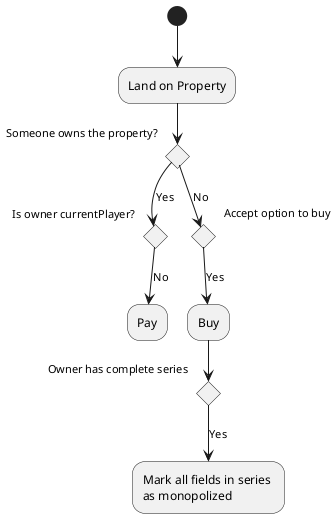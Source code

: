 @startuml

(*)  --> "Land on Property"

 If "Someone owns the property?" then

  --> [Yes] If "Is owner currentPlayer?" then

     --> [No] "Pay"
      Endif
  else
   --> [No] If "Accept option to buy"
          --> [Yes] "Buy"
           If "Owner has complete series"
           -->  [Yes] Mark all fields in series \nas monopolized
          Endif
        Endif
  Endif




@enduml